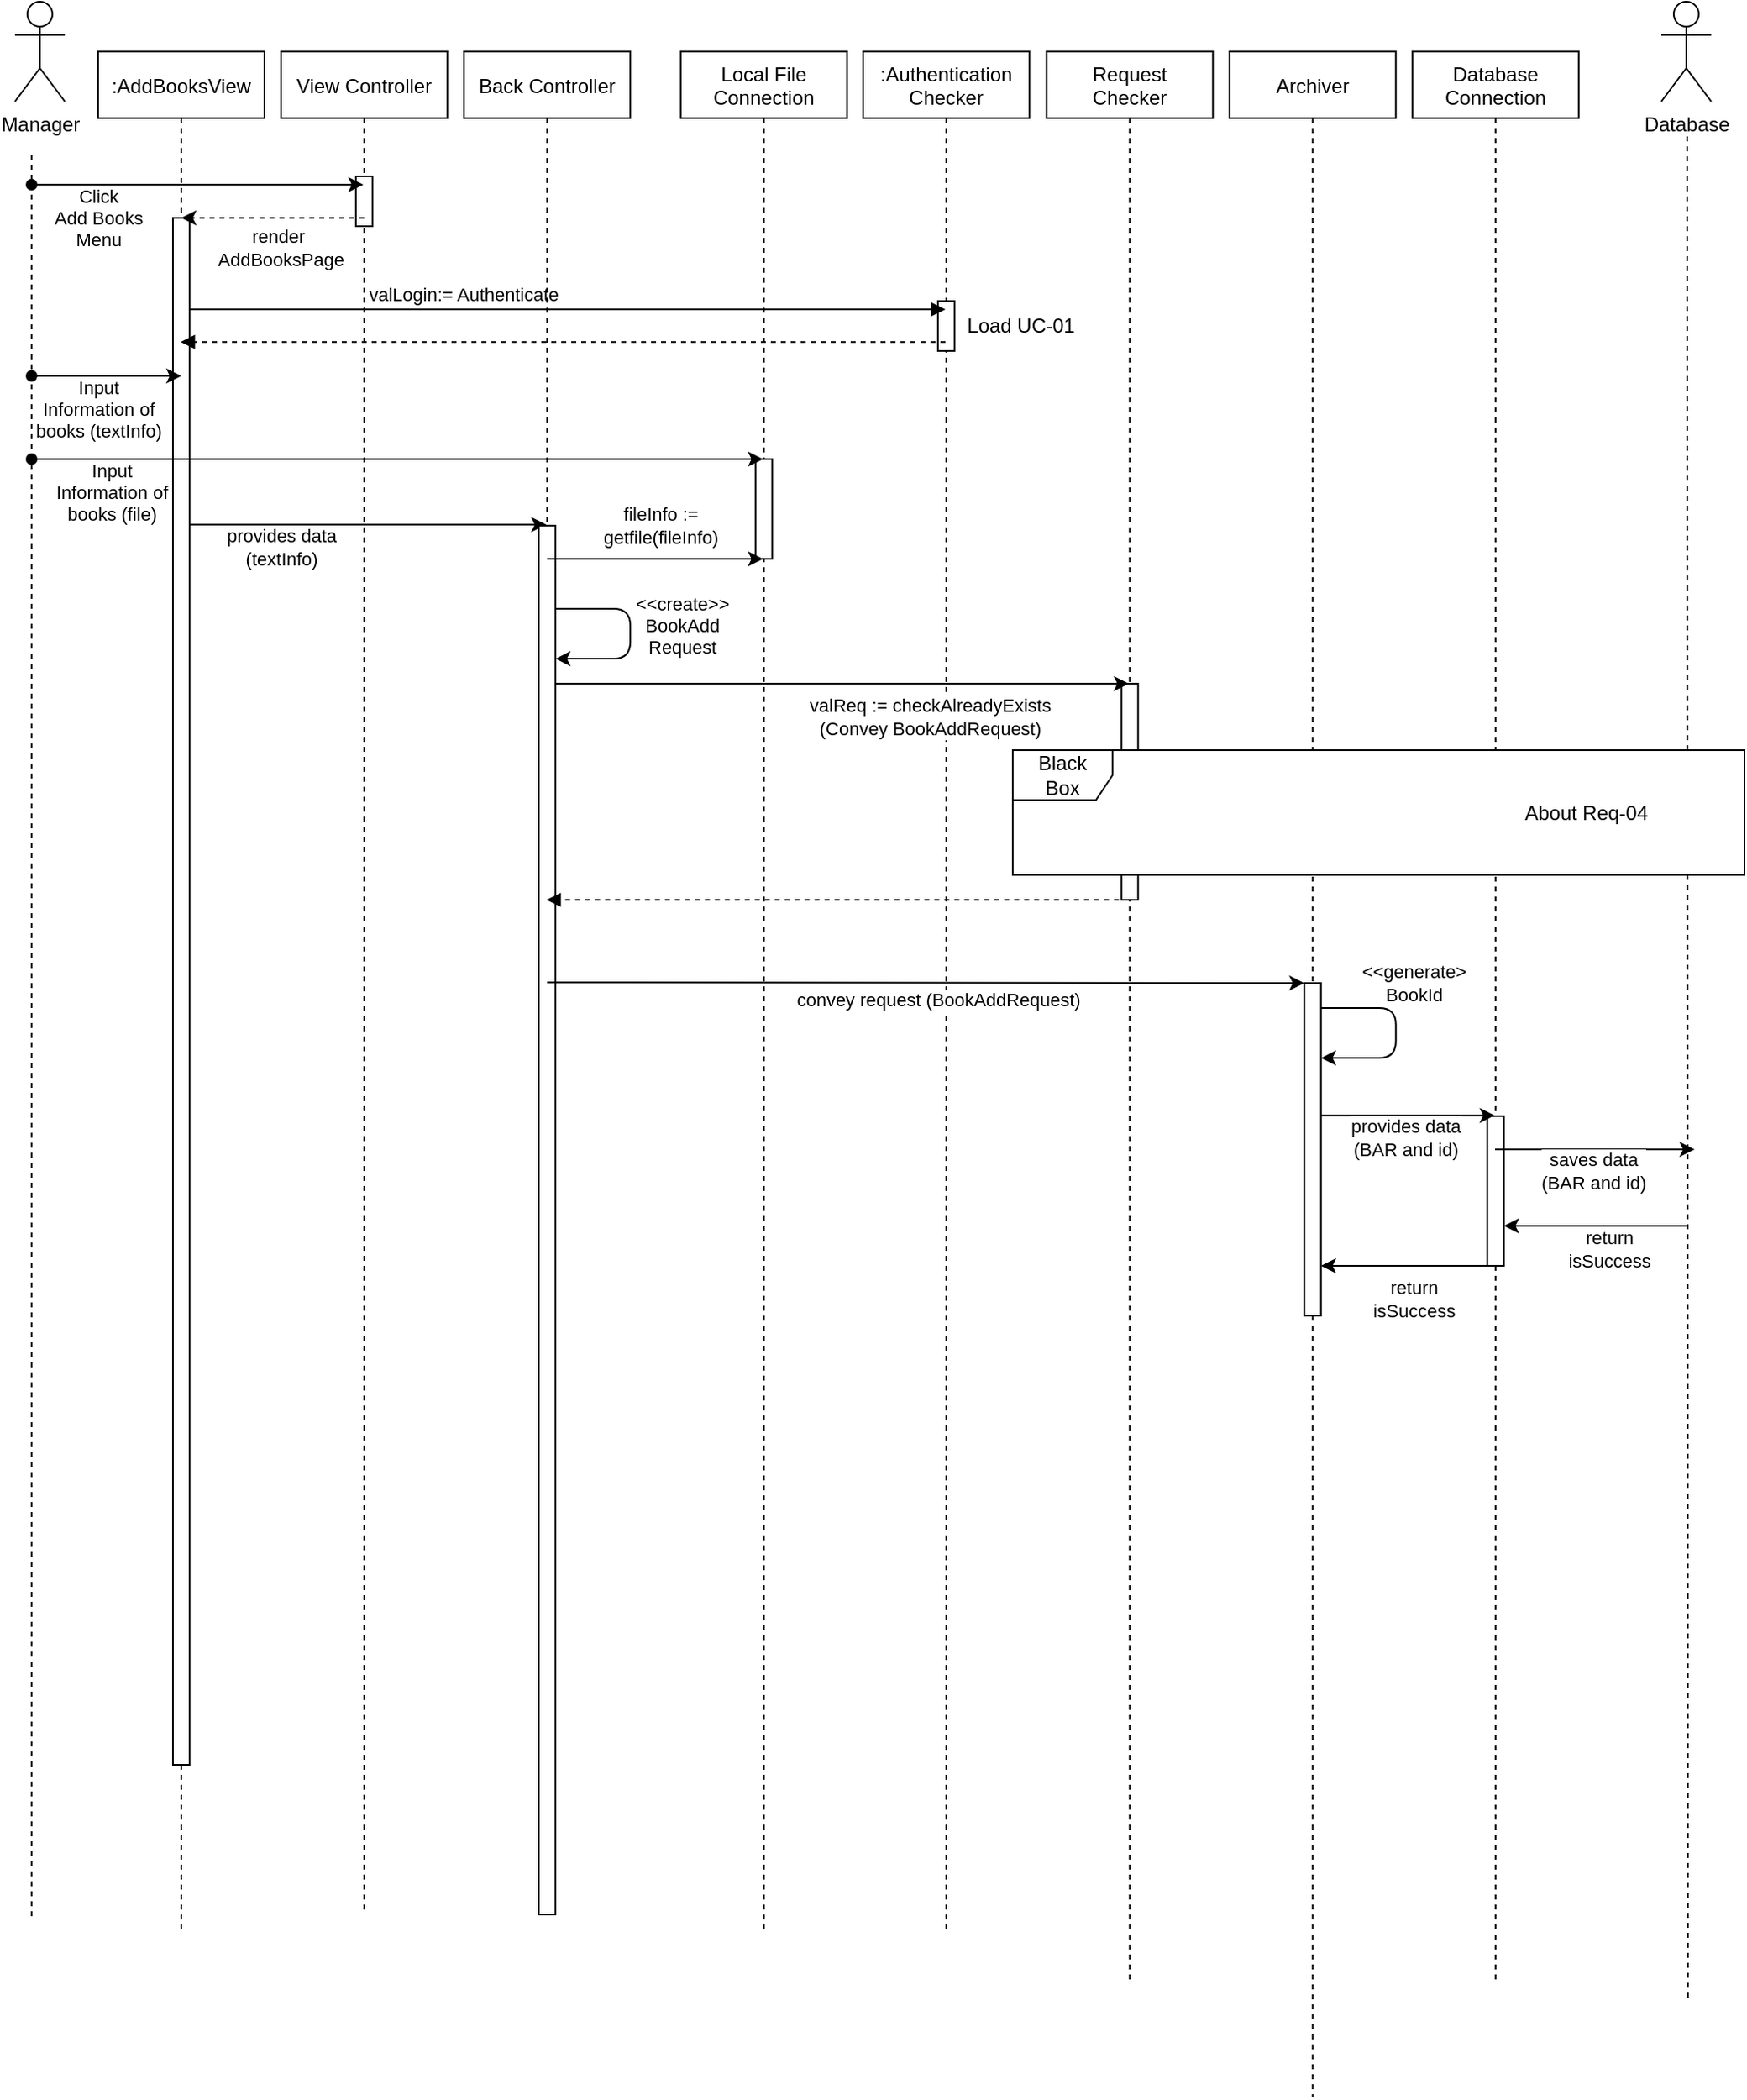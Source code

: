 <mxfile version="14.6.11" type="github"><diagram id="kgpKYQtTHZ0yAKxKKP6v" name="Page-1"><mxGraphModel dx="1185" dy="588" grid="1" gridSize="10" guides="1" tooltips="1" connect="1" arrows="1" fold="1" page="1" pageScale="1" pageWidth="1600" pageHeight="1500" math="0" shadow="0"><root><mxCell id="0"/><mxCell id="1" parent="0"/><mxCell id="ra70TvouLn2fq20blvgT-70" value="" style="endArrow=classic;html=1;startArrow=none;startFill=0;" edge="1" parent="1"><mxGeometry width="50" height="50" relative="1" as="geometry"><mxPoint x="339.667" y="444.43" as="sourcePoint"/><mxPoint x="559.5" y="444.43" as="targetPoint"/><Array as="points"><mxPoint x="370.5" y="444.43"/><mxPoint x="390.5" y="444.43"/></Array></mxGeometry></mxCell><mxCell id="ra70TvouLn2fq20blvgT-71" value="provides data&lt;br&gt;(textInfo)" style="edgeLabel;html=1;align=center;verticalAlign=middle;resizable=0;points=[];" vertex="1" connectable="0" parent="ra70TvouLn2fq20blvgT-70"><mxGeometry x="-0.167" y="-1" relative="1" as="geometry"><mxPoint x="-31" y="12" as="offset"/></mxGeometry></mxCell><mxCell id="ra70TvouLn2fq20blvgT-16" value=":Authentication&#10;Checker" style="shape=umlLifeline;perimeter=lifelinePerimeter;container=1;collapsible=0;recursiveResize=0;rounded=0;shadow=0;strokeWidth=1;" vertex="1" parent="1"><mxGeometry x="750" y="160" width="100" height="1130" as="geometry"/></mxCell><mxCell id="ra70TvouLn2fq20blvgT-17" value="" style="points=[];perimeter=orthogonalPerimeter;rounded=0;shadow=0;strokeWidth=1;" vertex="1" parent="ra70TvouLn2fq20blvgT-16"><mxGeometry x="45" y="150" width="10" height="30" as="geometry"/></mxCell><mxCell id="3nuBFxr9cyL0pnOWT2aG-1" value=":AddBooksView" style="shape=umlLifeline;perimeter=lifelinePerimeter;container=1;collapsible=0;recursiveResize=0;rounded=0;shadow=0;strokeWidth=1;" parent="1" vertex="1"><mxGeometry x="290" y="160" width="100" height="1130" as="geometry"/></mxCell><mxCell id="3nuBFxr9cyL0pnOWT2aG-2" value="" style="points=[];perimeter=orthogonalPerimeter;rounded=0;shadow=0;strokeWidth=1;" parent="3nuBFxr9cyL0pnOWT2aG-1" vertex="1"><mxGeometry x="45" y="100" width="10" height="930" as="geometry"/></mxCell><mxCell id="3nuBFxr9cyL0pnOWT2aG-5" value="View Controller" style="shape=umlLifeline;perimeter=lifelinePerimeter;container=1;collapsible=0;recursiveResize=0;rounded=0;shadow=0;strokeWidth=1;" parent="1" vertex="1"><mxGeometry x="400" y="160" width="100" height="1120" as="geometry"/></mxCell><mxCell id="ra70TvouLn2fq20blvgT-45" value="" style="points=[];perimeter=orthogonalPerimeter;rounded=0;shadow=0;strokeWidth=1;" vertex="1" parent="3nuBFxr9cyL0pnOWT2aG-5"><mxGeometry x="45" y="75" width="10" height="30" as="geometry"/></mxCell><mxCell id="3nuBFxr9cyL0pnOWT2aG-8" value="valLogin:= Authenticate" style="verticalAlign=bottom;endArrow=block;shadow=0;strokeWidth=1;" parent="1" edge="1"><mxGeometry x="-0.274" relative="1" as="geometry"><mxPoint x="345" y="315" as="sourcePoint"/><mxPoint x="799.5" y="315" as="targetPoint"/><Array as="points"><mxPoint x="430" y="315"/><mxPoint x="730" y="315"/></Array><mxPoint as="offset"/></mxGeometry></mxCell><mxCell id="ra70TvouLn2fq20blvgT-1" value="Manager" style="shape=umlActor;verticalLabelPosition=bottom;verticalAlign=top;html=1;outlineConnect=0;" vertex="1" parent="1"><mxGeometry x="240" y="130" width="30" height="60" as="geometry"/></mxCell><mxCell id="ra70TvouLn2fq20blvgT-6" value="Back Controller" style="shape=umlLifeline;perimeter=lifelinePerimeter;container=1;collapsible=0;recursiveResize=0;rounded=0;shadow=0;strokeWidth=1;" vertex="1" parent="1"><mxGeometry x="510" y="160" width="100" height="1120" as="geometry"/></mxCell><mxCell id="ra70TvouLn2fq20blvgT-72" value="" style="points=[];perimeter=orthogonalPerimeter;rounded=0;shadow=0;strokeWidth=1;" vertex="1" parent="ra70TvouLn2fq20blvgT-6"><mxGeometry x="45" y="285" width="10" height="835" as="geometry"/></mxCell><mxCell id="ra70TvouLn2fq20blvgT-8" value="Local File&#10;Connection" style="shape=umlLifeline;perimeter=lifelinePerimeter;container=1;collapsible=0;recursiveResize=0;rounded=0;shadow=0;strokeWidth=1;" vertex="1" parent="1"><mxGeometry x="640.33" y="160" width="100" height="1130" as="geometry"/></mxCell><mxCell id="ra70TvouLn2fq20blvgT-60" value="" style="points=[];perimeter=orthogonalPerimeter;rounded=0;shadow=0;strokeWidth=1;" vertex="1" parent="ra70TvouLn2fq20blvgT-8"><mxGeometry x="45" y="245" width="10" height="60" as="geometry"/></mxCell><mxCell id="ra70TvouLn2fq20blvgT-10" value="Request&#10;Checker" style="shape=umlLifeline;perimeter=lifelinePerimeter;container=1;collapsible=0;recursiveResize=0;rounded=0;shadow=0;strokeWidth=1;" vertex="1" parent="1"><mxGeometry x="860.33" y="160" width="100" height="1160" as="geometry"/></mxCell><mxCell id="ra70TvouLn2fq20blvgT-11" value="" style="points=[];perimeter=orthogonalPerimeter;rounded=0;shadow=0;strokeWidth=1;" vertex="1" parent="ra70TvouLn2fq20blvgT-10"><mxGeometry x="45" y="380" width="10" height="130" as="geometry"/></mxCell><mxCell id="ra70TvouLn2fq20blvgT-12" value="Archiver" style="shape=umlLifeline;perimeter=lifelinePerimeter;container=1;collapsible=0;recursiveResize=0;rounded=0;shadow=0;strokeWidth=1;" vertex="1" parent="1"><mxGeometry x="970.33" y="160" width="100" height="1230" as="geometry"/></mxCell><mxCell id="ra70TvouLn2fq20blvgT-13" value="" style="points=[];perimeter=orthogonalPerimeter;rounded=0;shadow=0;strokeWidth=1;" vertex="1" parent="ra70TvouLn2fq20blvgT-12"><mxGeometry x="45" y="560" width="10" height="200" as="geometry"/></mxCell><mxCell id="ra70TvouLn2fq20blvgT-14" value="Database&#10;Connection" style="shape=umlLifeline;perimeter=lifelinePerimeter;container=1;collapsible=0;recursiveResize=0;rounded=0;shadow=0;strokeWidth=1;" vertex="1" parent="1"><mxGeometry x="1080.33" y="160" width="100" height="1160" as="geometry"/></mxCell><mxCell id="ra70TvouLn2fq20blvgT-99" value="" style="points=[];perimeter=orthogonalPerimeter;rounded=0;shadow=0;strokeWidth=1;" vertex="1" parent="ra70TvouLn2fq20blvgT-14"><mxGeometry x="45" y="640" width="10" height="90" as="geometry"/></mxCell><mxCell id="ra70TvouLn2fq20blvgT-26" value="Load UC-01" style="text;html=1;strokeColor=none;fillColor=none;align=center;verticalAlign=middle;whiteSpace=wrap;rounded=0;" vertex="1" parent="1"><mxGeometry x="810.33" y="315" width="70" height="20" as="geometry"/></mxCell><mxCell id="ra70TvouLn2fq20blvgT-32" value="" style="endArrow=classic;html=1;startArrow=oval;startFill=1;" edge="1" parent="1" target="3nuBFxr9cyL0pnOWT2aG-5"><mxGeometry width="50" height="50" relative="1" as="geometry"><mxPoint x="250" y="240" as="sourcePoint"/><mxPoint x="339.5" y="240" as="targetPoint"/><Array as="points"><mxPoint x="300" y="240"/><mxPoint x="320" y="240"/></Array></mxGeometry></mxCell><mxCell id="ra70TvouLn2fq20blvgT-39" value="Click&lt;br&gt;Add Books&lt;br&gt;Menu" style="edgeLabel;html=1;align=center;verticalAlign=middle;resizable=0;points=[];" vertex="1" connectable="0" parent="ra70TvouLn2fq20blvgT-32"><mxGeometry x="-0.167" y="-1" relative="1" as="geometry"><mxPoint x="-43" y="19" as="offset"/></mxGeometry></mxCell><mxCell id="ra70TvouLn2fq20blvgT-40" value="" style="endArrow=classic;html=1;startArrow=oval;startFill=1;" edge="1" parent="1"><mxGeometry width="50" height="50" relative="1" as="geometry"><mxPoint x="250" y="355" as="sourcePoint"/><mxPoint x="340" y="355" as="targetPoint"/><Array as="points"><mxPoint x="280" y="355"/><mxPoint x="300" y="355"/></Array></mxGeometry></mxCell><mxCell id="ra70TvouLn2fq20blvgT-41" value="Input&lt;br&gt;Information of&lt;br&gt;books (textInfo)" style="edgeLabel;html=1;align=center;verticalAlign=middle;resizable=0;points=[];" vertex="1" connectable="0" parent="ra70TvouLn2fq20blvgT-40"><mxGeometry x="-0.167" y="-1" relative="1" as="geometry"><mxPoint x="2" y="19" as="offset"/></mxGeometry></mxCell><mxCell id="ra70TvouLn2fq20blvgT-43" value="" style="endArrow=none;dashed=1;html=1;" edge="1" parent="1"><mxGeometry width="50" height="50" relative="1" as="geometry"><mxPoint x="250" y="1281" as="sourcePoint"/><mxPoint x="250" y="220" as="targetPoint"/></mxGeometry></mxCell><mxCell id="ra70TvouLn2fq20blvgT-56" value="" style="endArrow=classic;html=1;startArrow=oval;startFill=1;" edge="1" parent="1"><mxGeometry width="50" height="50" relative="1" as="geometry"><mxPoint x="250" y="405" as="sourcePoint"/><mxPoint x="689.83" y="405" as="targetPoint"/><Array as="points"><mxPoint x="280" y="405"/><mxPoint x="300" y="405"/></Array></mxGeometry></mxCell><mxCell id="ra70TvouLn2fq20blvgT-57" value="Input&lt;br&gt;Information of&lt;br&gt;books (file)" style="edgeLabel;html=1;align=center;verticalAlign=middle;resizable=0;points=[];" vertex="1" connectable="0" parent="ra70TvouLn2fq20blvgT-56"><mxGeometry x="-0.167" y="-1" relative="1" as="geometry"><mxPoint x="-135" y="19" as="offset"/></mxGeometry></mxCell><mxCell id="ra70TvouLn2fq20blvgT-66" value="" style="endArrow=classic;html=1;" edge="1" parent="1"><mxGeometry width="50" height="50" relative="1" as="geometry"><mxPoint x="559.999" y="465" as="sourcePoint"/><mxPoint x="689.83" y="465" as="targetPoint"/></mxGeometry></mxCell><mxCell id="ra70TvouLn2fq20blvgT-67" value="fileInfo := &lt;br&gt;getfile(fileInfo)" style="edgeLabel;html=1;align=center;verticalAlign=middle;resizable=0;points=[];" vertex="1" connectable="0" parent="ra70TvouLn2fq20blvgT-66"><mxGeometry x="0.85" y="-1" relative="1" as="geometry"><mxPoint x="-52" y="-21" as="offset"/></mxGeometry></mxCell><mxCell id="ra70TvouLn2fq20blvgT-73" value="" style="endArrow=classic;html=1;edgeStyle=orthogonalEdgeStyle;" edge="1" parent="1"><mxGeometry width="50" height="50" relative="1" as="geometry"><mxPoint x="565" y="495" as="sourcePoint"/><mxPoint x="565" y="525.029" as="targetPoint"/><Array as="points"><mxPoint x="610" y="495"/><mxPoint x="610" y="525"/></Array></mxGeometry></mxCell><mxCell id="ra70TvouLn2fq20blvgT-74" value="&amp;lt;&amp;lt;create&amp;gt;&amp;gt;&lt;br&gt;BookAdd&lt;br&gt;Request" style="edgeLabel;html=1;align=center;verticalAlign=middle;resizable=0;points=[];" vertex="1" connectable="0" parent="ra70TvouLn2fq20blvgT-73"><mxGeometry x="0.886" y="-1" relative="1" as="geometry"><mxPoint x="69" y="-19" as="offset"/></mxGeometry></mxCell><mxCell id="ra70TvouLn2fq20blvgT-76" value="Database" style="shape=umlActor;verticalLabelPosition=bottom;verticalAlign=top;html=1;outlineConnect=0;" vertex="1" parent="1"><mxGeometry x="1230" y="130" width="30" height="60" as="geometry"/></mxCell><mxCell id="ra70TvouLn2fq20blvgT-79" value="" style="endArrow=classic;html=1;" edge="1" parent="1" target="ra70TvouLn2fq20blvgT-10"><mxGeometry width="50" height="50" relative="1" as="geometry"><mxPoint x="564.997" y="540" as="sourcePoint"/><mxPoint x="915.16" y="540" as="targetPoint"/></mxGeometry></mxCell><mxCell id="ra70TvouLn2fq20blvgT-80" value="valReq := checkAlreadyExists&lt;br&gt;(Convey BookAddRequest)" style="edgeLabel;html=1;align=center;verticalAlign=middle;resizable=0;points=[];" vertex="1" connectable="0" parent="ra70TvouLn2fq20blvgT-79"><mxGeometry x="0.082" y="1" relative="1" as="geometry"><mxPoint x="38" y="21" as="offset"/></mxGeometry></mxCell><mxCell id="ra70TvouLn2fq20blvgT-81" value="" style="endArrow=none;dashed=1;html=1;" edge="1" parent="1"><mxGeometry width="50" height="50" relative="1" as="geometry"><mxPoint x="1246" y="1330" as="sourcePoint"/><mxPoint x="1245.5" y="210" as="targetPoint"/></mxGeometry></mxCell><mxCell id="ra70TvouLn2fq20blvgT-83" value="Black&lt;br&gt;Box" style="shape=umlFrame;whiteSpace=wrap;html=1;fillColor=#FFFFFF;swimlaneFillColor=#ffffff;" vertex="1" parent="1"><mxGeometry x="840" y="580" width="440" height="75" as="geometry"/></mxCell><mxCell id="ra70TvouLn2fq20blvgT-89" value="About Req-04" style="text;html=1;strokeColor=none;fillColor=none;align=center;verticalAlign=middle;whiteSpace=wrap;rounded=0;" vertex="1" parent="1"><mxGeometry x="1140" y="607.5" width="90" height="20" as="geometry"/></mxCell><mxCell id="ra70TvouLn2fq20blvgT-90" value="" style="verticalAlign=bottom;endArrow=block;shadow=0;strokeWidth=1;dashed=1;" edge="1" parent="1"><mxGeometry x="0.266" relative="1" as="geometry"><mxPoint x="909.83" y="670" as="sourcePoint"/><mxPoint x="559.667" y="670" as="targetPoint"/><Array as="points"><mxPoint x="851.35" y="670"/><mxPoint x="731.35" y="670"/></Array><mxPoint as="offset"/></mxGeometry></mxCell><mxCell id="ra70TvouLn2fq20blvgT-24" value="" style="verticalAlign=bottom;endArrow=block;shadow=0;strokeWidth=1;dashed=1;" edge="1" parent="1"><mxGeometry x="0.266" relative="1" as="geometry"><mxPoint x="799.5" y="334.57" as="sourcePoint"/><mxPoint x="339.667" y="334.57" as="targetPoint"/><Array as="points"><mxPoint x="741.02" y="334.57"/><mxPoint x="621.02" y="334.57"/></Array><mxPoint as="offset"/></mxGeometry></mxCell><mxCell id="ra70TvouLn2fq20blvgT-47" value="" style="endArrow=classic;html=1;dashed=1;" edge="1" parent="1" target="3nuBFxr9cyL0pnOWT2aG-1"><mxGeometry width="50" height="50" relative="1" as="geometry"><mxPoint x="450" y="260" as="sourcePoint"/><mxPoint x="500" y="210" as="targetPoint"/></mxGeometry></mxCell><mxCell id="ra70TvouLn2fq20blvgT-48" value="render&lt;br&gt;&amp;nbsp;AddBooksPage" style="edgeLabel;html=1;align=center;verticalAlign=middle;resizable=0;points=[];" vertex="1" connectable="0" parent="ra70TvouLn2fq20blvgT-47"><mxGeometry x="-0.149" y="1" relative="1" as="geometry"><mxPoint x="-5" y="17" as="offset"/></mxGeometry></mxCell><mxCell id="ra70TvouLn2fq20blvgT-91" value="" style="endArrow=classic;html=1;" edge="1" parent="1" target="ra70TvouLn2fq20blvgT-13"><mxGeometry width="50" height="50" relative="1" as="geometry"><mxPoint x="559.997" y="719.58" as="sourcePoint"/><mxPoint x="904.83" y="719.58" as="targetPoint"/></mxGeometry></mxCell><mxCell id="ra70TvouLn2fq20blvgT-92" value="convey request (BookAddRequest)" style="edgeLabel;html=1;align=center;verticalAlign=middle;resizable=0;points=[];" vertex="1" connectable="0" parent="ra70TvouLn2fq20blvgT-91"><mxGeometry x="0.082" y="1" relative="1" as="geometry"><mxPoint x="-12" y="11" as="offset"/></mxGeometry></mxCell><mxCell id="ra70TvouLn2fq20blvgT-93" value="" style="endArrow=classic;html=1;edgeStyle=orthogonalEdgeStyle;" edge="1" parent="1"><mxGeometry width="50" height="50" relative="1" as="geometry"><mxPoint x="1025.33" y="735" as="sourcePoint"/><mxPoint x="1025.33" y="765.029" as="targetPoint"/><Array as="points"><mxPoint x="1070.33" y="735"/><mxPoint x="1070.33" y="765"/></Array></mxGeometry></mxCell><mxCell id="ra70TvouLn2fq20blvgT-94" value="&amp;lt;&amp;lt;generate&amp;gt;&lt;br&gt;BookId" style="edgeLabel;html=1;align=center;verticalAlign=middle;resizable=0;points=[];" vertex="1" connectable="0" parent="ra70TvouLn2fq20blvgT-93"><mxGeometry x="0.886" y="-1" relative="1" as="geometry"><mxPoint x="48" y="-44" as="offset"/></mxGeometry></mxCell><mxCell id="ra70TvouLn2fq20blvgT-95" value="" style="endArrow=classic;html=1;" edge="1" parent="1" target="ra70TvouLn2fq20blvgT-14"><mxGeometry width="50" height="50" relative="1" as="geometry"><mxPoint x="1025.33" y="799.58" as="sourcePoint"/><mxPoint x="1135.33" y="799.58" as="targetPoint"/></mxGeometry></mxCell><mxCell id="ra70TvouLn2fq20blvgT-96" value="provides data&lt;br&gt;(BAR and id)" style="edgeLabel;html=1;align=center;verticalAlign=middle;resizable=0;points=[];" vertex="1" connectable="0" parent="ra70TvouLn2fq20blvgT-95"><mxGeometry x="0.082" y="1" relative="1" as="geometry"><mxPoint x="-6" y="14" as="offset"/></mxGeometry></mxCell><mxCell id="ra70TvouLn2fq20blvgT-97" value="" style="endArrow=classic;html=1;" edge="1" parent="1"><mxGeometry width="50" height="50" relative="1" as="geometry"><mxPoint x="1130" y="820.0" as="sourcePoint"/><mxPoint x="1250" y="820" as="targetPoint"/></mxGeometry></mxCell><mxCell id="ra70TvouLn2fq20blvgT-98" value="saves data&lt;br&gt;(BAR and id)" style="edgeLabel;html=1;align=center;verticalAlign=middle;resizable=0;points=[];" vertex="1" connectable="0" parent="ra70TvouLn2fq20blvgT-97"><mxGeometry x="0.082" y="1" relative="1" as="geometry"><mxPoint x="-6" y="14" as="offset"/></mxGeometry></mxCell><mxCell id="ra70TvouLn2fq20blvgT-101" value="" style="endArrow=classic;html=1;" edge="1" parent="1"><mxGeometry width="50" height="50" relative="1" as="geometry"><mxPoint x="1245.33" y="866" as="sourcePoint"/><mxPoint x="1135.327" y="866" as="targetPoint"/><Array as="points"><mxPoint x="1195.33" y="866"/></Array></mxGeometry></mxCell><mxCell id="ra70TvouLn2fq20blvgT-102" value="return&amp;nbsp;&lt;br&gt;isSuccess&amp;nbsp;" style="edgeLabel;html=1;align=center;verticalAlign=middle;resizable=0;points=[];" vertex="1" connectable="0" parent="ra70TvouLn2fq20blvgT-101"><mxGeometry x="-0.364" y="-3" relative="1" as="geometry"><mxPoint x="-11" y="17" as="offset"/></mxGeometry></mxCell><mxCell id="ra70TvouLn2fq20blvgT-103" value="" style="endArrow=classic;html=1;" edge="1" parent="1" target="ra70TvouLn2fq20blvgT-13"><mxGeometry width="50" height="50" relative="1" as="geometry"><mxPoint x="1125.33" y="890" as="sourcePoint"/><mxPoint x="1015.327" y="890" as="targetPoint"/><Array as="points"><mxPoint x="1075.33" y="890"/></Array></mxGeometry></mxCell><mxCell id="ra70TvouLn2fq20blvgT-104" value="return&lt;br&gt;isSuccess" style="edgeLabel;html=1;align=center;verticalAlign=middle;resizable=0;points=[];" vertex="1" connectable="0" parent="ra70TvouLn2fq20blvgT-103"><mxGeometry x="-0.364" y="-3" relative="1" as="geometry"><mxPoint x="-13" y="23" as="offset"/></mxGeometry></mxCell></root></mxGraphModel></diagram></mxfile>